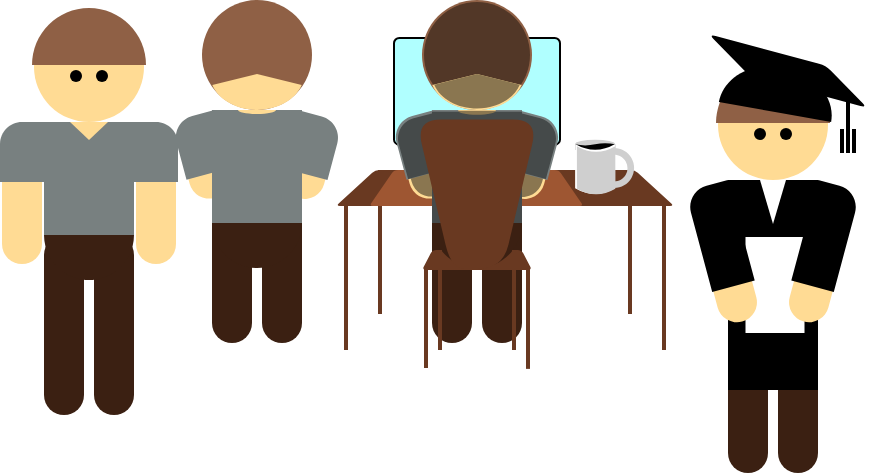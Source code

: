 <mxfile version="12.4.8" type="device"><diagram id="PG_nyfckr2mV1EVvSzMp" name="Page-1"><mxGraphModel dx="1185" dy="694" grid="0" gridSize="1" guides="1" tooltips="1" connect="0" arrows="0" fold="1" page="1" pageScale="1" pageWidth="1169" pageHeight="827" math="0" shadow="0"><root><mxCell id="0"/><mxCell id="1" parent="0"/><mxCell id="07uPywPrOJYiJHIcqWVI-99" value="" style="group" vertex="1" connectable="0" parent="1"><mxGeometry width="89" height="207.5" as="geometry"/></mxCell><mxCell id="07uPywPrOJYiJHIcqWVI-50" value="" style="rounded=1;whiteSpace=wrap;html=1;shadow=0;glass=0;comic=0;strokeColor=none;fillColor=#3B2012;arcSize=50;rotation=0;" vertex="1" parent="07uPywPrOJYiJHIcqWVI-99"><mxGeometry x="22" y="117.5" width="20" height="90" as="geometry"/></mxCell><mxCell id="07uPywPrOJYiJHIcqWVI-51" value="" style="rounded=1;whiteSpace=wrap;html=1;shadow=0;glass=0;comic=0;strokeColor=none;fillColor=#3B2012;arcSize=50;rotation=0;" vertex="1" parent="07uPywPrOJYiJHIcqWVI-99"><mxGeometry x="47" y="117.5" width="20" height="90" as="geometry"/></mxCell><mxCell id="07uPywPrOJYiJHIcqWVI-42" value="" style="rounded=1;whiteSpace=wrap;html=1;shadow=0;glass=0;comic=0;strokeColor=none;fillColor=#FFDB94;arcSize=50;aspect=fixed;" vertex="1" parent="07uPywPrOJYiJHIcqWVI-99"><mxGeometry x="17" y="6" width="55" height="55" as="geometry"/></mxCell><mxCell id="07uPywPrOJYiJHIcqWVI-62" value="" style="verticalLabelPosition=bottom;verticalAlign=top;html=1;shape=mxgraph.basic.pie;startAngle=0.75;endAngle=0.25;rounded=0;shadow=0;glass=0;comic=0;strokeColor=none;fillColor=#8F6045;aspect=fixed;" vertex="1" parent="07uPywPrOJYiJHIcqWVI-99"><mxGeometry x="16" y="4" width="57" height="57" as="geometry"/></mxCell><mxCell id="07uPywPrOJYiJHIcqWVI-49" value="" style="rounded=1;whiteSpace=wrap;html=1;shadow=0;glass=0;comic=0;strokeColor=none;fillColor=#FFDB94;arcSize=50;rotation=0;" vertex="1" parent="07uPywPrOJYiJHIcqWVI-99"><mxGeometry x="1" y="62" width="20" height="70" as="geometry"/></mxCell><mxCell id="07uPywPrOJYiJHIcqWVI-84" value="" style="rounded=1;whiteSpace=wrap;html=1;shadow=0;glass=0;comic=0;strokeColor=none;fillColor=#FFDB94;arcSize=50;rotation=0;" vertex="1" parent="07uPywPrOJYiJHIcqWVI-99"><mxGeometry x="68" y="62" width="20" height="70" as="geometry"/></mxCell><mxCell id="07uPywPrOJYiJHIcqWVI-85" value="" style="verticalLabelPosition=bottom;verticalAlign=top;html=1;shape=mxgraph.basic.corner_round_rect;dx=5.5;rounded=0;shadow=0;glass=0;comic=0;strokeColor=none;fillColor=#788080;flipH=1;" vertex="1" parent="07uPywPrOJYiJHIcqWVI-99"><mxGeometry x="67" y="61" width="22" height="30" as="geometry"/></mxCell><mxCell id="07uPywPrOJYiJHIcqWVI-81" value="" style="verticalLabelPosition=bottom;verticalAlign=top;html=1;shape=mxgraph.basic.corner_round_rect;dx=6;rounded=0;shadow=0;glass=0;comic=0;strokeColor=none;fillColor=#788080;" vertex="1" parent="07uPywPrOJYiJHIcqWVI-99"><mxGeometry y="61" width="22" height="30" as="geometry"/></mxCell><mxCell id="07uPywPrOJYiJHIcqWVI-87" value="" style="rounded=0;whiteSpace=wrap;html=1;shadow=0;glass=0;comic=0;strokeColor=none;fillColor=#788080;" vertex="1" parent="07uPywPrOJYiJHIcqWVI-99"><mxGeometry x="22" y="61" width="45" height="56.5" as="geometry"/></mxCell><mxCell id="07uPywPrOJYiJHIcqWVI-52" value="" style="verticalLabelPosition=bottom;verticalAlign=top;html=1;shape=mxgraph.basic.pie;startAngle=0.25;endAngle=0.75;rounded=0;shadow=0;glass=0;comic=0;strokeColor=none;fillColor=#3B2012;aspect=fixed;" vertex="1" parent="07uPywPrOJYiJHIcqWVI-99"><mxGeometry x="22" y="95" width="45" height="45" as="geometry"/></mxCell><mxCell id="07uPywPrOJYiJHIcqWVI-92" value="" style="ellipse;whiteSpace=wrap;html=1;rounded=0;shadow=0;glass=0;comic=0;strokeColor=none;fillColor=#000000;aspect=fixed;" vertex="1" parent="07uPywPrOJYiJHIcqWVI-99"><mxGeometry x="35" y="35" width="6" height="6" as="geometry"/></mxCell><mxCell id="07uPywPrOJYiJHIcqWVI-93" value="" style="ellipse;whiteSpace=wrap;html=1;rounded=0;shadow=0;glass=0;comic=0;strokeColor=none;fillColor=#000000;aspect=fixed;" vertex="1" parent="07uPywPrOJYiJHIcqWVI-99"><mxGeometry x="48" y="35" width="6" height="6" as="geometry"/></mxCell><mxCell id="07uPywPrOJYiJHIcqWVI-94" value="" style="triangle;whiteSpace=wrap;html=1;rounded=0;shadow=0;glass=0;comic=0;strokeColor=none;fillColor=#FFDB94;arcSize=0;direction=south;" vertex="1" parent="07uPywPrOJYiJHIcqWVI-99"><mxGeometry x="35" y="61" width="19" height="9" as="geometry"/></mxCell><mxCell id="07uPywPrOJYiJHIcqWVI-118" value="" style="group" vertex="1" connectable="0" parent="1"><mxGeometry x="89" width="79" height="171.5" as="geometry"/></mxCell><mxCell id="07uPywPrOJYiJHIcqWVI-101" value="" style="rounded=1;whiteSpace=wrap;html=1;shadow=0;glass=0;comic=0;strokeColor=none;fillColor=#3B2012;arcSize=50;rotation=0;" vertex="1" parent="07uPywPrOJYiJHIcqWVI-118"><mxGeometry x="17" y="81.5" width="20" height="90" as="geometry"/></mxCell><mxCell id="07uPywPrOJYiJHIcqWVI-102" value="" style="rounded=1;whiteSpace=wrap;html=1;shadow=0;glass=0;comic=0;strokeColor=none;fillColor=#3B2012;arcSize=50;rotation=0;" vertex="1" parent="07uPywPrOJYiJHIcqWVI-118"><mxGeometry x="42" y="81.5" width="20" height="90" as="geometry"/></mxCell><mxCell id="07uPywPrOJYiJHIcqWVI-103" value="" style="rounded=1;whiteSpace=wrap;html=1;shadow=0;glass=0;comic=0;strokeColor=none;fillColor=#8F6045;arcSize=50;aspect=fixed;" vertex="1" parent="07uPywPrOJYiJHIcqWVI-118"><mxGeometry x="12" width="55" height="55" as="geometry"/></mxCell><mxCell id="07uPywPrOJYiJHIcqWVI-105" value="" style="rounded=1;whiteSpace=wrap;html=1;shadow=0;glass=0;comic=0;strokeColor=none;fillColor=#FFDB94;arcSize=50;rotation=-15;" vertex="1" parent="07uPywPrOJYiJHIcqWVI-118"><mxGeometry x="2.64" y="57.68" width="20" height="42" as="geometry"/></mxCell><mxCell id="07uPywPrOJYiJHIcqWVI-106" value="" style="rounded=1;whiteSpace=wrap;html=1;shadow=0;glass=0;comic=0;strokeColor=none;fillColor=#FFDB94;arcSize=50;rotation=15;" vertex="1" parent="07uPywPrOJYiJHIcqWVI-118"><mxGeometry x="56.25" y="57.84" width="20" height="42" as="geometry"/></mxCell><mxCell id="07uPywPrOJYiJHIcqWVI-107" value="" style="verticalLabelPosition=bottom;verticalAlign=top;html=1;shape=mxgraph.basic.corner_round_rect;dx=5.5;rounded=0;shadow=0;glass=0;comic=0;strokeColor=none;fillColor=#788080;flipH=1;rotation=15;" vertex="1" parent="07uPywPrOJYiJHIcqWVI-118"><mxGeometry x="57" y="57.68" width="22" height="30" as="geometry"/></mxCell><mxCell id="07uPywPrOJYiJHIcqWVI-108" value="" style="verticalLabelPosition=bottom;verticalAlign=top;html=1;shape=mxgraph.basic.corner_round_rect;dx=6;rounded=0;shadow=0;glass=0;comic=0;strokeColor=none;fillColor=#788080;rotation=-15;" vertex="1" parent="07uPywPrOJYiJHIcqWVI-118"><mxGeometry y="57.5" width="22" height="30" as="geometry"/></mxCell><mxCell id="07uPywPrOJYiJHIcqWVI-109" value="" style="rounded=0;whiteSpace=wrap;html=1;shadow=0;glass=0;comic=0;strokeColor=none;fillColor=#788080;" vertex="1" parent="07uPywPrOJYiJHIcqWVI-118"><mxGeometry x="17" y="55" width="45" height="56.5" as="geometry"/></mxCell><mxCell id="07uPywPrOJYiJHIcqWVI-110" value="" style="verticalLabelPosition=bottom;verticalAlign=top;html=1;shape=mxgraph.basic.pie;startAngle=0.25;endAngle=0.75;rounded=0;shadow=0;glass=0;comic=0;strokeColor=none;fillColor=#3B2012;aspect=fixed;" vertex="1" parent="07uPywPrOJYiJHIcqWVI-118"><mxGeometry x="17" y="89" width="45" height="45" as="geometry"/></mxCell><mxCell id="07uPywPrOJYiJHIcqWVI-104" value="" style="verticalLabelPosition=bottom;verticalAlign=top;html=1;shape=mxgraph.basic.pie;startAngle=0.25;endAngle=0.75;rounded=0;shadow=0;glass=0;comic=0;strokeColor=none;fillColor=#FFDB94;" vertex="1" parent="07uPywPrOJYiJHIcqWVI-118"><mxGeometry x="30" y="53" width="19" height="4" as="geometry"/></mxCell><mxCell id="07uPywPrOJYiJHIcqWVI-117" value="" style="verticalLabelPosition=bottom;verticalAlign=top;html=1;shape=mxgraph.basic.pie;startAngle=.3;endAngle=.7;rounded=0;shadow=0;glass=0;comic=0;strokeColor=none;fillColor=#FFDB94;" vertex="1" parent="07uPywPrOJYiJHIcqWVI-118"><mxGeometry x="16" y="19" width="47" height="36" as="geometry"/></mxCell><mxCell id="07uPywPrOJYiJHIcqWVI-201" value="" style="group" vertex="1" connectable="0" parent="1"><mxGeometry x="168" width="169.0" height="184.44" as="geometry"/></mxCell><mxCell id="07uPywPrOJYiJHIcqWVI-145" value="" style="line;strokeWidth=2;direction=south;html=1;rounded=1;shadow=0;glass=0;comic=0;fillColor=none;strokeColor=#693921;" vertex="1" parent="07uPywPrOJYiJHIcqWVI-201"><mxGeometry x="17.0" y="85" width="10" height="72" as="geometry"/></mxCell><mxCell id="07uPywPrOJYiJHIcqWVI-133" value="" style="shape=trapezoid;perimeter=trapezoidPerimeter;whiteSpace=wrap;html=1;rounded=1;shadow=0;glass=0;comic=0;strokeColor=none;fillColor=#693921;arcSize=4;size=0.116;" vertex="1" parent="07uPywPrOJYiJHIcqWVI-201"><mxGeometry y="85" width="169" height="18" as="geometry"/></mxCell><mxCell id="07uPywPrOJYiJHIcqWVI-162" value="" style="shape=trapezoid;perimeter=trapezoidPerimeter;whiteSpace=wrap;html=1;rounded=1;shadow=0;glass=0;comic=0;strokeColor=none;fillColor=#9E5632;arcSize=4;size=0.116;" vertex="1" parent="07uPywPrOJYiJHIcqWVI-201"><mxGeometry x="16.62" y="85" width="107.12" height="18" as="geometry"/></mxCell><mxCell id="07uPywPrOJYiJHIcqWVI-121" value="" style="rounded=1;whiteSpace=wrap;html=1;shadow=0;glass=0;comic=0;strokeColor=none;fillColor=#3B2012;arcSize=50;rotation=0;" vertex="1" parent="07uPywPrOJYiJHIcqWVI-201"><mxGeometry x="48.0" y="81.5" width="20" height="90" as="geometry"/></mxCell><mxCell id="07uPywPrOJYiJHIcqWVI-122" value="" style="rounded=1;whiteSpace=wrap;html=1;shadow=0;glass=0;comic=0;strokeColor=none;fillColor=#3B2012;arcSize=50;rotation=0;" vertex="1" parent="07uPywPrOJYiJHIcqWVI-201"><mxGeometry x="73.0" y="81.5" width="20" height="90" as="geometry"/></mxCell><mxCell id="07uPywPrOJYiJHIcqWVI-134" value="" style="shape=trapezoid;perimeter=trapezoidPerimeter;whiteSpace=wrap;html=1;rounded=1;shadow=0;glass=0;comic=0;strokeColor=none;fillColor=#693921;arcSize=4;size=0.095;" vertex="1" parent="07uPywPrOJYiJHIcqWVI-201"><mxGeometry x="43.0" y="125" width="55" height="10" as="geometry"/></mxCell><mxCell id="07uPywPrOJYiJHIcqWVI-119" value="" style="rounded=1;whiteSpace=wrap;html=1;shadow=0;glass=0;comic=0;strokeColor=#000000;fillColor=#B0FFFF;arcSize=5;" vertex="1" parent="07uPywPrOJYiJHIcqWVI-201"><mxGeometry x="29.0" y="19" width="83" height="53.36" as="geometry"/></mxCell><mxCell id="07uPywPrOJYiJHIcqWVI-123" value="" style="rounded=1;whiteSpace=wrap;html=1;shadow=0;glass=0;comic=0;strokeColor=none;fillColor=#8F6045;arcSize=50;aspect=fixed;" vertex="1" parent="07uPywPrOJYiJHIcqWVI-201"><mxGeometry x="43.0" width="55" height="55" as="geometry"/></mxCell><mxCell id="07uPywPrOJYiJHIcqWVI-124" value="" style="rounded=1;whiteSpace=wrap;html=1;shadow=0;glass=0;comic=0;strokeColor=none;fillColor=#FFDB94;arcSize=50;rotation=-15;" vertex="1" parent="07uPywPrOJYiJHIcqWVI-201"><mxGeometry x="33.64" y="57.68" width="20" height="42" as="geometry"/></mxCell><mxCell id="07uPywPrOJYiJHIcqWVI-125" value="" style="rounded=1;whiteSpace=wrap;html=1;shadow=0;glass=0;comic=0;strokeColor=none;fillColor=#FFDB94;arcSize=50;rotation=15;" vertex="1" parent="07uPywPrOJYiJHIcqWVI-201"><mxGeometry x="87.25" y="57.84" width="20" height="42" as="geometry"/></mxCell><mxCell id="07uPywPrOJYiJHIcqWVI-129" value="" style="verticalLabelPosition=bottom;verticalAlign=top;html=1;shape=mxgraph.basic.pie;startAngle=0.25;endAngle=0.75;rounded=0;shadow=0;glass=0;comic=0;strokeColor=none;fillColor=#3B2012;aspect=fixed;" vertex="1" parent="07uPywPrOJYiJHIcqWVI-201"><mxGeometry x="48.0" y="89" width="45" height="45" as="geometry"/></mxCell><mxCell id="07uPywPrOJYiJHIcqWVI-138" value="" style="line;strokeWidth=2;direction=south;html=1;rounded=1;shadow=0;glass=0;comic=0;fillColor=none;strokeColor=#693921;" vertex="1" parent="07uPywPrOJYiJHIcqWVI-201"><mxGeometry x="40.0" y="134" width="10" height="50" as="geometry"/></mxCell><mxCell id="07uPywPrOJYiJHIcqWVI-139" value="" style="line;strokeWidth=2;direction=south;html=1;rounded=1;shadow=0;glass=0;comic=0;fillColor=none;strokeColor=#693921;" vertex="1" parent="07uPywPrOJYiJHIcqWVI-201"><mxGeometry x="91.0" y="134.44" width="10" height="50" as="geometry"/></mxCell><mxCell id="07uPywPrOJYiJHIcqWVI-140" value="" style="line;strokeWidth=2;direction=south;html=1;rounded=1;shadow=0;glass=0;comic=0;fillColor=none;strokeColor=#693921;" vertex="1" parent="07uPywPrOJYiJHIcqWVI-201"><mxGeometry x="47.0" y="125" width="10" height="50" as="geometry"/></mxCell><mxCell id="07uPywPrOJYiJHIcqWVI-141" value="" style="line;strokeWidth=2;direction=south;html=1;rounded=1;shadow=0;glass=0;comic=0;fillColor=none;strokeColor=#693921;" vertex="1" parent="07uPywPrOJYiJHIcqWVI-201"><mxGeometry x="84.0" y="125" width="10" height="50" as="geometry"/></mxCell><mxCell id="07uPywPrOJYiJHIcqWVI-142" value="" style="line;strokeWidth=2;direction=south;html=1;rounded=1;shadow=0;glass=0;comic=0;fillColor=none;strokeColor=#693921;" vertex="1" parent="07uPywPrOJYiJHIcqWVI-201"><mxGeometry y="103" width="10" height="72" as="geometry"/></mxCell><mxCell id="07uPywPrOJYiJHIcqWVI-143" value="" style="line;strokeWidth=2;direction=south;html=1;rounded=1;shadow=0;glass=0;comic=0;fillColor=none;strokeColor=#693921;" vertex="1" parent="07uPywPrOJYiJHIcqWVI-201"><mxGeometry x="159.0" y="103" width="10" height="72" as="geometry"/></mxCell><mxCell id="07uPywPrOJYiJHIcqWVI-144" value="" style="line;strokeWidth=2;direction=south;html=1;rounded=1;shadow=0;glass=0;comic=0;fillColor=none;strokeColor=#693921;" vertex="1" parent="07uPywPrOJYiJHIcqWVI-201"><mxGeometry x="142.0" y="85" width="10" height="72" as="geometry"/></mxCell><mxCell id="07uPywPrOJYiJHIcqWVI-151" value="" style="group" vertex="1" connectable="0" parent="07uPywPrOJYiJHIcqWVI-201"><mxGeometry x="117.06" y="69.82" width="32" height="24.68" as="geometry"/></mxCell><mxCell id="07uPywPrOJYiJHIcqWVI-148" value="" style="ellipse;whiteSpace=wrap;html=1;rounded=1;shadow=0;glass=0;comic=0;strokeColor=none;fillColor=#CFCFCF;" vertex="1" parent="07uPywPrOJYiJHIcqWVI-151"><mxGeometry x="2.5" width="20" height="4.22" as="geometry"/></mxCell><mxCell id="07uPywPrOJYiJHIcqWVI-147" value="" style="shape=document;whiteSpace=wrap;html=1;boundedLbl=1;rounded=1;shadow=0;glass=0;comic=0;strokeColor=none;fillColor=#000000;rotation=-180;size=0.364;" vertex="1" parent="07uPywPrOJYiJHIcqWVI-151"><mxGeometry x="2.5" y="1.74" width="20" height="3.38" as="geometry"/></mxCell><mxCell id="07uPywPrOJYiJHIcqWVI-146" value="" style="shape=dataStorage;whiteSpace=wrap;html=1;rounded=1;shadow=0;glass=0;comic=0;strokeColor=none;fillColor=#FFFFFF;rotation=-90;size=0.116;" vertex="1" parent="07uPywPrOJYiJHIcqWVI-151"><mxGeometry y="4.68" width="25" height="20" as="geometry"/></mxCell><mxCell id="07uPywPrOJYiJHIcqWVI-150" value="" style="verticalLabelPosition=bottom;verticalAlign=middle;html=1;shape=mxgraph.basic.partConcEllipse;startAngle=0.0;endAngle=0.5;arcWidth=0.33;rounded=1;shadow=0;glass=0;comic=0;strokeColor=none;fillColor=#CFCFCF;" vertex="1" parent="07uPywPrOJYiJHIcqWVI-151"><mxGeometry x="12" y="4.22" width="20" height="20" as="geometry"/></mxCell><mxCell id="07uPywPrOJYiJHIcqWVI-161" value="" style="shape=dataStorage;whiteSpace=wrap;html=1;rounded=1;shadow=0;glass=0;comic=0;strokeColor=none;fillColor=#CFCFCF;rotation=-90;size=0.116;aspect=fixed;" vertex="1" parent="07uPywPrOJYiJHIcqWVI-151"><mxGeometry x="1" y="5.68" width="24" height="19.2" as="geometry"/></mxCell><mxCell id="07uPywPrOJYiJHIcqWVI-153" value="" style="rounded=1;whiteSpace=wrap;html=1;shadow=0;glass=0;comic=0;strokeColor=none;fillColor=#523727;arcSize=50;aspect=fixed;" vertex="1" parent="07uPywPrOJYiJHIcqWVI-201"><mxGeometry x="44.0" y="1" width="53" height="53" as="geometry"/></mxCell><mxCell id="07uPywPrOJYiJHIcqWVI-131" value="" style="verticalLabelPosition=bottom;verticalAlign=top;html=1;shape=mxgraph.basic.pie;startAngle=.3;endAngle=.7;rounded=0;shadow=0;glass=0;comic=0;strokeColor=none;fillColor=#FFDB94;" vertex="1" parent="07uPywPrOJYiJHIcqWVI-201"><mxGeometry x="47.0" y="19" width="47" height="36" as="geometry"/></mxCell><mxCell id="07uPywPrOJYiJHIcqWVI-154" value="" style="verticalLabelPosition=bottom;verticalAlign=top;html=1;shape=mxgraph.basic.pie;startAngle=.3;endAngle=.7;rounded=0;shadow=0;glass=0;comic=0;strokeColor=none;fillColor=#8A7650;aspect=fixed;" vertex="1" parent="07uPywPrOJYiJHIcqWVI-201"><mxGeometry x="48.0" y="19.82" width="45" height="34.46" as="geometry"/></mxCell><mxCell id="07uPywPrOJYiJHIcqWVI-159" value="" style="rounded=1;whiteSpace=wrap;html=1;shadow=0;glass=0;comic=0;strokeColor=none;fillColor=#8A7650;arcSize=50;rotation=-15;" vertex="1" parent="07uPywPrOJYiJHIcqWVI-201"><mxGeometry x="35.2" y="60.93" width="20" height="37.68" as="geometry"/></mxCell><mxCell id="07uPywPrOJYiJHIcqWVI-127" value="" style="verticalLabelPosition=bottom;verticalAlign=top;html=1;shape=mxgraph.basic.corner_round_rect;dx=6;rounded=0;shadow=0;glass=0;comic=0;strokeColor=none;fillColor=#788080;rotation=-15;" vertex="1" parent="07uPywPrOJYiJHIcqWVI-201"><mxGeometry x="31.0" y="57.5" width="22" height="30" as="geometry"/></mxCell><mxCell id="07uPywPrOJYiJHIcqWVI-157" value="" style="verticalLabelPosition=bottom;verticalAlign=top;html=1;shape=mxgraph.basic.corner_round_rect;dx=6;rounded=0;shadow=0;glass=0;comic=0;strokeColor=none;fillColor=#454A4A;rotation=-15;aspect=fixed;" vertex="1" parent="07uPywPrOJYiJHIcqWVI-201"><mxGeometry x="32.0" y="58.68" width="21" height="28.64" as="geometry"/></mxCell><mxCell id="07uPywPrOJYiJHIcqWVI-160" value="" style="rounded=1;whiteSpace=wrap;html=1;shadow=0;glass=0;comic=0;strokeColor=none;fillColor=#8A7650;arcSize=50;rotation=15;" vertex="1" parent="07uPywPrOJYiJHIcqWVI-201"><mxGeometry x="85.71" y="60.93" width="20" height="37.84" as="geometry"/></mxCell><mxCell id="07uPywPrOJYiJHIcqWVI-126" value="" style="verticalLabelPosition=bottom;verticalAlign=top;html=1;shape=mxgraph.basic.corner_round_rect;dx=5.5;rounded=0;shadow=0;glass=0;comic=0;strokeColor=none;fillColor=#788080;flipH=1;rotation=15;" vertex="1" parent="07uPywPrOJYiJHIcqWVI-201"><mxGeometry x="88.0" y="57.68" width="22" height="30" as="geometry"/></mxCell><mxCell id="07uPywPrOJYiJHIcqWVI-158" value="" style="verticalLabelPosition=bottom;verticalAlign=top;html=1;shape=mxgraph.basic.corner_round_rect;dx=5.5;rounded=0;shadow=0;glass=0;comic=0;strokeColor=none;fillColor=#454A4A;flipH=1;rotation=15;aspect=fixed;" vertex="1" parent="07uPywPrOJYiJHIcqWVI-201"><mxGeometry x="88.0" y="58.68" width="21" height="28.64" as="geometry"/></mxCell><mxCell id="07uPywPrOJYiJHIcqWVI-128" value="" style="rounded=0;whiteSpace=wrap;html=1;shadow=0;glass=0;comic=0;strokeColor=none;fillColor=#788080;" vertex="1" parent="07uPywPrOJYiJHIcqWVI-201"><mxGeometry x="48.0" y="55" width="45" height="56.5" as="geometry"/></mxCell><mxCell id="07uPywPrOJYiJHIcqWVI-156" value="" style="rounded=0;whiteSpace=wrap;html=1;shadow=0;glass=0;comic=0;strokeColor=none;fillColor=#454A4A;" vertex="1" parent="07uPywPrOJYiJHIcqWVI-201"><mxGeometry x="48.0" y="55.82" width="45" height="55.68" as="geometry"/></mxCell><mxCell id="07uPywPrOJYiJHIcqWVI-137" value="" style="shape=trapezoid;perimeter=trapezoidPerimeter;whiteSpace=wrap;html=1;rounded=1;shadow=0;glass=0;comic=0;strokeColor=none;fillColor=#693921;arcSize=25;size=0.289;rotation=-180;" vertex="1" parent="07uPywPrOJYiJHIcqWVI-201"><mxGeometry x="40.0" y="59.8" width="61" height="74.64" as="geometry"/></mxCell><mxCell id="07uPywPrOJYiJHIcqWVI-130" value="" style="verticalLabelPosition=bottom;verticalAlign=top;html=1;shape=mxgraph.basic.pie;startAngle=0.25;endAngle=0.75;rounded=0;shadow=0;glass=0;comic=0;strokeColor=none;fillColor=#FFDB94;" vertex="1" parent="07uPywPrOJYiJHIcqWVI-201"><mxGeometry x="61.0" y="53" width="19" height="4" as="geometry"/></mxCell><mxCell id="07uPywPrOJYiJHIcqWVI-155" value="" style="verticalLabelPosition=bottom;verticalAlign=top;html=1;shape=mxgraph.basic.pie;startAngle=0.25;endAngle=0.75;rounded=0;shadow=0;glass=0;comic=0;strokeColor=none;fillColor=#8A7650;" vertex="1" parent="07uPywPrOJYiJHIcqWVI-201"><mxGeometry x="61.0" y="53.32" width="19" height="4" as="geometry"/></mxCell><mxCell id="07uPywPrOJYiJHIcqWVI-226" value="" style="group" vertex="1" connectable="0" parent="1"><mxGeometry x="349" y="28" width="88" height="208.5" as="geometry"/></mxCell><mxCell id="07uPywPrOJYiJHIcqWVI-203" value="" style="rounded=1;whiteSpace=wrap;html=1;shadow=0;glass=0;comic=0;strokeColor=none;fillColor=#3B2012;arcSize=50;rotation=0;" vertex="1" parent="07uPywPrOJYiJHIcqWVI-226"><mxGeometry x="15" y="118.5" width="20" height="90" as="geometry"/></mxCell><mxCell id="07uPywPrOJYiJHIcqWVI-204" value="" style="rounded=1;whiteSpace=wrap;html=1;shadow=0;glass=0;comic=0;strokeColor=none;fillColor=#3B2012;arcSize=50;rotation=0;" vertex="1" parent="07uPywPrOJYiJHIcqWVI-226"><mxGeometry x="40" y="118.5" width="20" height="90" as="geometry"/></mxCell><mxCell id="07uPywPrOJYiJHIcqWVI-205" value="" style="rounded=1;whiteSpace=wrap;html=1;shadow=0;glass=0;comic=0;strokeColor=none;fillColor=#FFDB94;arcSize=50;aspect=fixed;" vertex="1" parent="07uPywPrOJYiJHIcqWVI-226"><mxGeometry x="10" y="7" width="55" height="55" as="geometry"/></mxCell><mxCell id="07uPywPrOJYiJHIcqWVI-206" value="" style="verticalLabelPosition=bottom;verticalAlign=top;html=1;shape=mxgraph.basic.pie;startAngle=0.75;endAngle=0.25;rounded=0;shadow=0;glass=0;comic=0;strokeColor=none;fillColor=#8F6045;aspect=fixed;" vertex="1" parent="07uPywPrOJYiJHIcqWVI-226"><mxGeometry x="9" y="5" width="57" height="57" as="geometry"/></mxCell><mxCell id="07uPywPrOJYiJHIcqWVI-211" value="" style="rounded=0;whiteSpace=wrap;html=1;shadow=0;glass=0;comic=0;strokeColor=none;fillColor=#000000;" vertex="1" parent="07uPywPrOJYiJHIcqWVI-226"><mxGeometry x="15" y="62" width="45" height="105" as="geometry"/></mxCell><mxCell id="07uPywPrOJYiJHIcqWVI-213" value="" style="ellipse;whiteSpace=wrap;html=1;rounded=0;shadow=0;glass=0;comic=0;strokeColor=none;fillColor=#000000;aspect=fixed;" vertex="1" parent="07uPywPrOJYiJHIcqWVI-226"><mxGeometry x="28" y="36" width="6" height="6" as="geometry"/></mxCell><mxCell id="07uPywPrOJYiJHIcqWVI-214" value="" style="ellipse;whiteSpace=wrap;html=1;rounded=0;shadow=0;glass=0;comic=0;strokeColor=none;fillColor=#000000;aspect=fixed;" vertex="1" parent="07uPywPrOJYiJHIcqWVI-226"><mxGeometry x="41" y="36" width="6" height="6" as="geometry"/></mxCell><mxCell id="07uPywPrOJYiJHIcqWVI-215" value="" style="triangle;whiteSpace=wrap;html=1;rounded=0;shadow=0;glass=0;comic=0;strokeColor=none;fillColor=#FFFFFF;arcSize=0;direction=south;" vertex="1" parent="07uPywPrOJYiJHIcqWVI-226"><mxGeometry x="31" y="62" width="13" height="22" as="geometry"/></mxCell><mxCell id="07uPywPrOJYiJHIcqWVI-219" value="" style="verticalLabelPosition=bottom;verticalAlign=top;html=1;shape=mxgraph.basic.pie;startAngle=0.75;endAngle=0.25;rounded=0;shadow=0;glass=0;comic=0;strokeColor=none;fillColor=#000000;rotation=10;" vertex="1" parent="07uPywPrOJYiJHIcqWVI-226"><mxGeometry x="10" y="5" width="57" height="46" as="geometry"/></mxCell><mxCell id="07uPywPrOJYiJHIcqWVI-221" value="" style="line;strokeWidth=2;direction=south;html=1;rounded=1;shadow=0;glass=0;comic=0;fillColor=#000000;" vertex="1" parent="07uPywPrOJYiJHIcqWVI-226"><mxGeometry x="67" y="36.5" width="10" height="12" as="geometry"/></mxCell><mxCell id="07uPywPrOJYiJHIcqWVI-222" value="" style="line;strokeWidth=2;direction=south;html=1;rounded=1;shadow=0;glass=0;comic=0;fillColor=#000000;" vertex="1" parent="07uPywPrOJYiJHIcqWVI-226"><mxGeometry x="70" y="20.5" width="10" height="28" as="geometry"/></mxCell><mxCell id="07uPywPrOJYiJHIcqWVI-223" value="" style="line;strokeWidth=2;direction=south;html=1;rounded=1;shadow=0;glass=0;comic=0;fillColor=#000000;" vertex="1" parent="07uPywPrOJYiJHIcqWVI-226"><mxGeometry x="73" y="36.5" width="10" height="12" as="geometry"/></mxCell><mxCell id="07uPywPrOJYiJHIcqWVI-220" value="" style="shape=parallelogram;perimeter=parallelogramPerimeter;whiteSpace=wrap;html=1;rounded=1;shadow=0;glass=0;comic=0;strokeColor=none;fillColor=#000000;flipH=1;size=0.296;arcSize=7;rotation=15;" vertex="1" parent="07uPywPrOJYiJHIcqWVI-226"><mxGeometry x="2" width="86" height="15" as="geometry"/></mxCell><mxCell id="07uPywPrOJYiJHIcqWVI-225" value="" style="rounded=0;whiteSpace=wrap;html=1;shadow=0;glass=0;comic=0;strokeColor=none;fillColor=#FFFFFF;" vertex="1" parent="07uPywPrOJYiJHIcqWVI-226"><mxGeometry x="23.75" y="90.5" width="29.5" height="48" as="geometry"/></mxCell><mxCell id="07uPywPrOJYiJHIcqWVI-207" value="" style="rounded=1;whiteSpace=wrap;html=1;shadow=0;glass=0;comic=0;strokeColor=none;fillColor=#FFDB94;arcSize=50;rotation=-15;" vertex="1" parent="07uPywPrOJYiJHIcqWVI-226"><mxGeometry x="3" y="64" width="20" height="70" as="geometry"/></mxCell><mxCell id="07uPywPrOJYiJHIcqWVI-208" value="" style="rounded=1;whiteSpace=wrap;html=1;shadow=0;glass=0;comic=0;strokeColor=none;fillColor=#FFDB94;arcSize=50;rotation=15;" vertex="1" parent="07uPywPrOJYiJHIcqWVI-226"><mxGeometry x="52" y="64" width="20" height="70" as="geometry"/></mxCell><mxCell id="07uPywPrOJYiJHIcqWVI-209" value="" style="verticalLabelPosition=bottom;verticalAlign=top;html=1;shape=mxgraph.basic.corner_round_rect;dx=5.5;rounded=0;shadow=0;glass=0;comic=0;strokeColor=none;fillColor=#000000;flipH=1;rotation=15;" vertex="1" parent="07uPywPrOJYiJHIcqWVI-226"><mxGeometry x="53" y="64" width="22" height="52" as="geometry"/></mxCell><mxCell id="07uPywPrOJYiJHIcqWVI-210" value="" style="verticalLabelPosition=bottom;verticalAlign=top;html=1;shape=mxgraph.basic.corner_round_rect;dx=6;rounded=0;shadow=0;glass=0;comic=0;strokeColor=none;fillColor=#000000;rotation=-15;" vertex="1" parent="07uPywPrOJYiJHIcqWVI-226"><mxGeometry y="64" width="22" height="52" as="geometry"/></mxCell></root></mxGraphModel></diagram></mxfile>